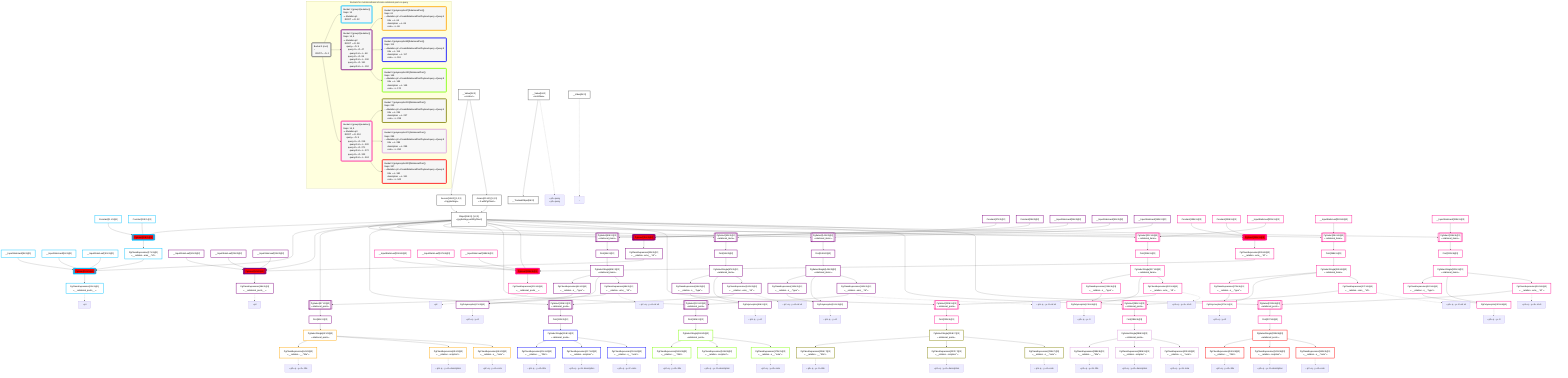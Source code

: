 graph TD
    classDef path fill:#eee,stroke:#000,color:#000
    classDef plan fill:#fff,stroke-width:3px,color:#000
    classDef itemplan fill:#fff,stroke-width:6px,color:#000
    classDef sideeffectplan fill:#f00,stroke-width:6px,color:#000
    classDef bucket fill:#f6f6f6,color:#000,stroke-width:6px,text-align:left


    %% define plans
    __Value0["__Value[0∈0]"]:::plan
    __Value3["__Value[3∈0]<br />ᐸcontextᐳ"]:::plan
    __Value5["__Value[5∈0]<br />ᐸrootValueᐳ"]:::plan
    __TrackedObject6["__TrackedObject[6∈0]"]:::plan
    __InputStaticLeaf8["__InputStaticLeaf[8∈1@1]"]:::plan
    __InputStaticLeaf9["__InputStaticLeaf[9∈1@1]"]:::plan
    __InputStaticLeaf10["__InputStaticLeaf[10∈1@1]"]:::plan
    Constant11["Constant[11∈1@1]"]:::plan
    Constant12["Constant[12∈1@1]"]:::plan
    Access14["Access[14∈0] {1,2,3}<br />ᐸ3.pgSettingsᐳ"]:::plan
    Access15["Access[15∈0] {1,2,3}<br />ᐸ3.withPgClientᐳ"]:::plan
    Object16["Object[16∈0] {1,2,3}<br />ᐸ{pgSettings,withPgClient}ᐳ"]:::plan
    PgInsert13[["PgInsert[13∈1@1]"]]:::sideeffectplan
    PgClassExpression17["PgClassExpression[17∈1@1]<br />ᐸ__relation...ems__.”id”ᐳ"]:::plan
    PgInsert18[["PgInsert[18∈1@1]"]]:::sideeffectplan
    PgClassExpression22["PgClassExpression[22∈1@1]<br />ᐸ__relational_posts__ᐳ"]:::plan
    __InputStaticLeaf24["__InputStaticLeaf[24∈2@2]"]:::plan
    __InputStaticLeaf25["__InputStaticLeaf[25∈2@2]"]:::plan
    __InputStaticLeaf26["__InputStaticLeaf[26∈2@2]"]:::plan
    Constant27["Constant[27∈2@2]"]:::plan
    Constant28["Constant[28∈2@2]"]:::plan
    PgInsert29[["PgInsert[29∈2@2]"]]:::sideeffectplan
    PgClassExpression33["PgClassExpression[33∈2@2]<br />ᐸ__relation...ems__.”id”ᐳ"]:::plan
    PgInsert34[["PgInsert[34∈2@2]"]]:::sideeffectplan
    PgClassExpression38["PgClassExpression[38∈2@2]<br />ᐸ__relational_posts__ᐳ"]:::plan
    __InputStaticLeaf39["__InputStaticLeaf[39∈2@2]"]:::plan
    PgSelect40[["PgSelect[40∈2@2]<br />ᐸrelational_itemsᐳ"]]:::plan
    First44["First[44∈2@2]"]:::plan
    PgSelectSingle45["PgSelectSingle[45∈2@2]<br />ᐸrelational_itemsᐳ"]:::plan
    PgClassExpression46["PgClassExpression[46∈2@2]<br />ᐸ__relation...s__.”type”ᐳ"]:::plan
    PgPolymorphic47["PgPolymorphic[47∈2@2]"]:::plan
    PgClassExpression48["PgClassExpression[48∈2@2]<br />ᐸ__relation...ems__.”id”ᐳ"]:::plan
    PgSelect57[["PgSelect[57∈2@2]<br />ᐸrelational_postsᐳ"]]:::plan
    First61["First[61∈2@2]"]:::plan
    PgSelectSingle62["PgSelectSingle[62∈3@2]<br />ᐸrelational_postsᐳ"]:::plan
    PgClassExpression64["PgClassExpression[64∈3@2]<br />ᐸ__relation...__.”title”ᐳ"]:::plan
    PgClassExpression65["PgClassExpression[65∈3@2]<br />ᐸ__relation...scription”ᐳ"]:::plan
    PgClassExpression66["PgClassExpression[66∈3@2]<br />ᐸ__relation...s__.”note”ᐳ"]:::plan
    __InputStaticLeaf91["__InputStaticLeaf[91∈2@2]"]:::plan
    PgSelect92[["PgSelect[92∈2@2]<br />ᐸrelational_itemsᐳ"]]:::plan
    First96["First[96∈2@2]"]:::plan
    PgSelectSingle97["PgSelectSingle[97∈2@2]<br />ᐸrelational_itemsᐳ"]:::plan
    PgClassExpression98["PgClassExpression[98∈2@2]<br />ᐸ__relation...s__.”type”ᐳ"]:::plan
    PgPolymorphic99["PgPolymorphic[99∈2@2]"]:::plan
    PgClassExpression100["PgClassExpression[100∈2@2]<br />ᐸ__relation...ems__.”id”ᐳ"]:::plan
    PgSelect109[["PgSelect[109∈2@2]<br />ᐸrelational_postsᐳ"]]:::plan
    First113["First[113∈2@2]"]:::plan
    PgSelectSingle114["PgSelectSingle[114∈4@2]<br />ᐸrelational_postsᐳ"]:::plan
    PgClassExpression116["PgClassExpression[116∈4@2]<br />ᐸ__relation...__.”title”ᐳ"]:::plan
    PgClassExpression117["PgClassExpression[117∈4@2]<br />ᐸ__relation...scription”ᐳ"]:::plan
    PgClassExpression118["PgClassExpression[118∈4@2]<br />ᐸ__relation...s__.”note”ᐳ"]:::plan
    __InputStaticLeaf143["__InputStaticLeaf[143∈2@2]"]:::plan
    PgSelect144[["PgSelect[144∈2@2]<br />ᐸrelational_itemsᐳ"]]:::plan
    First148["First[148∈2@2]"]:::plan
    PgSelectSingle149["PgSelectSingle[149∈2@2]<br />ᐸrelational_itemsᐳ"]:::plan
    PgClassExpression150["PgClassExpression[150∈2@2]<br />ᐸ__relation...s__.”type”ᐳ"]:::plan
    PgPolymorphic151["PgPolymorphic[151∈2@2]"]:::plan
    PgClassExpression152["PgClassExpression[152∈2@2]<br />ᐸ__relation...ems__.”id”ᐳ"]:::plan
    PgSelect161[["PgSelect[161∈2@2]<br />ᐸrelational_postsᐳ"]]:::plan
    First165["First[165∈2@2]"]:::plan
    PgSelectSingle166["PgSelectSingle[166∈5@2]<br />ᐸrelational_postsᐳ"]:::plan
    PgClassExpression168["PgClassExpression[168∈5@2]<br />ᐸ__relation...__.”title”ᐳ"]:::plan
    PgClassExpression169["PgClassExpression[169∈5@2]<br />ᐸ__relation...scription”ᐳ"]:::plan
    PgClassExpression170["PgClassExpression[170∈5@2]<br />ᐸ__relation...s__.”note”ᐳ"]:::plan
    __InputStaticLeaf196["__InputStaticLeaf[196∈6@3]"]:::plan
    __InputStaticLeaf197["__InputStaticLeaf[197∈6@3]"]:::plan
    __InputStaticLeaf198["__InputStaticLeaf[198∈6@3]"]:::plan
    Constant199["Constant[199∈6@3]"]:::plan
    Constant200["Constant[200∈6@3]"]:::plan
    PgInsert201[["PgInsert[201∈6@3]"]]:::sideeffectplan
    PgClassExpression205["PgClassExpression[205∈6@3]<br />ᐸ__relation...ems__.”id”ᐳ"]:::plan
    PgInsert206[["PgInsert[206∈6@3]"]]:::sideeffectplan
    PgClassExpression210["PgClassExpression[210∈6@3]<br />ᐸ__relational_posts__ᐳ"]:::plan
    __InputStaticLeaf211["__InputStaticLeaf[211∈6@3]"]:::plan
    PgSelect212[["PgSelect[212∈6@3]<br />ᐸrelational_itemsᐳ"]]:::plan
    First216["First[216∈6@3]"]:::plan
    PgSelectSingle217["PgSelectSingle[217∈6@3]<br />ᐸrelational_itemsᐳ"]:::plan
    PgClassExpression218["PgClassExpression[218∈6@3]<br />ᐸ__relation...s__.”type”ᐳ"]:::plan
    PgPolymorphic219["PgPolymorphic[219∈6@3]"]:::plan
    PgClassExpression220["PgClassExpression[220∈6@3]<br />ᐸ__relation...ems__.”id”ᐳ"]:::plan
    PgSelect229[["PgSelect[229∈6@3]<br />ᐸrelational_postsᐳ"]]:::plan
    First233["First[233∈6@3]"]:::plan
    PgSelectSingle234["PgSelectSingle[234∈7@3]<br />ᐸrelational_postsᐳ"]:::plan
    PgClassExpression236["PgClassExpression[236∈7@3]<br />ᐸ__relation...__.”title”ᐳ"]:::plan
    PgClassExpression237["PgClassExpression[237∈7@3]<br />ᐸ__relation...scription”ᐳ"]:::plan
    PgClassExpression238["PgClassExpression[238∈7@3]<br />ᐸ__relation...s__.”note”ᐳ"]:::plan
    __InputStaticLeaf263["__InputStaticLeaf[263∈6@3]"]:::plan
    PgSelect264[["PgSelect[264∈6@3]<br />ᐸrelational_itemsᐳ"]]:::plan
    First268["First[268∈6@3]"]:::plan
    PgSelectSingle269["PgSelectSingle[269∈6@3]<br />ᐸrelational_itemsᐳ"]:::plan
    PgClassExpression270["PgClassExpression[270∈6@3]<br />ᐸ__relation...s__.”type”ᐳ"]:::plan
    PgPolymorphic271["PgPolymorphic[271∈6@3]"]:::plan
    PgClassExpression272["PgClassExpression[272∈6@3]<br />ᐸ__relation...ems__.”id”ᐳ"]:::plan
    PgSelect281[["PgSelect[281∈6@3]<br />ᐸrelational_postsᐳ"]]:::plan
    First285["First[285∈6@3]"]:::plan
    PgSelectSingle286["PgSelectSingle[286∈8@3]<br />ᐸrelational_postsᐳ"]:::plan
    PgClassExpression288["PgClassExpression[288∈8@3]<br />ᐸ__relation...__.”title”ᐳ"]:::plan
    PgClassExpression289["PgClassExpression[289∈8@3]<br />ᐸ__relation...scription”ᐳ"]:::plan
    PgClassExpression290["PgClassExpression[290∈8@3]<br />ᐸ__relation...s__.”note”ᐳ"]:::plan
    __InputStaticLeaf315["__InputStaticLeaf[315∈6@3]"]:::plan
    PgSelect316[["PgSelect[316∈6@3]<br />ᐸrelational_itemsᐳ"]]:::plan
    First320["First[320∈6@3]"]:::plan
    PgSelectSingle321["PgSelectSingle[321∈6@3]<br />ᐸrelational_itemsᐳ"]:::plan
    PgClassExpression322["PgClassExpression[322∈6@3]<br />ᐸ__relation...s__.”type”ᐳ"]:::plan
    PgPolymorphic323["PgPolymorphic[323∈6@3]"]:::plan
    PgClassExpression324["PgClassExpression[324∈6@3]<br />ᐸ__relation...ems__.”id”ᐳ"]:::plan
    PgSelect333[["PgSelect[333∈6@3]<br />ᐸrelational_postsᐳ"]]:::plan
    First337["First[337∈6@3]"]:::plan
    PgSelectSingle338["PgSelectSingle[338∈9@3]<br />ᐸrelational_postsᐳ"]:::plan
    PgClassExpression340["PgClassExpression[340∈9@3]<br />ᐸ__relation...__.”title”ᐳ"]:::plan
    PgClassExpression341["PgClassExpression[341∈9@3]<br />ᐸ__relation...scription”ᐳ"]:::plan
    PgClassExpression342["PgClassExpression[342∈9@3]<br />ᐸ__relation...s__.”note”ᐳ"]:::plan

    %% plan dependencies
    __Value5 --> __TrackedObject6
    __Value3 --> Access14
    __Value3 --> Access15
    Access14 & Access15 --> Object16
    Object16 & Constant11 & Constant12 --> PgInsert13
    PgInsert13 --> PgClassExpression17
    Object16 & PgClassExpression17 & __InputStaticLeaf8 & __InputStaticLeaf9 & __InputStaticLeaf10 --> PgInsert18
    PgInsert18 --> PgClassExpression22
    Object16 & Constant27 & Constant28 --> PgInsert29
    PgInsert29 --> PgClassExpression33
    Object16 & PgClassExpression33 & __InputStaticLeaf24 & __InputStaticLeaf25 & __InputStaticLeaf26 --> PgInsert34
    PgInsert34 --> PgClassExpression38
    Object16 & __InputStaticLeaf39 --> PgSelect40
    PgSelect40 --> First44
    First44 --> PgSelectSingle45
    PgSelectSingle45 --> PgClassExpression46
    PgSelectSingle45 & PgClassExpression46 --> PgPolymorphic47
    PgSelectSingle45 --> PgClassExpression48
    Object16 & PgClassExpression48 --> PgSelect57
    PgSelect57 --> First61
    First61 --> PgSelectSingle62
    PgSelectSingle62 --> PgClassExpression64
    PgSelectSingle62 --> PgClassExpression65
    PgSelectSingle62 --> PgClassExpression66
    Object16 & __InputStaticLeaf91 --> PgSelect92
    PgSelect92 --> First96
    First96 --> PgSelectSingle97
    PgSelectSingle97 --> PgClassExpression98
    PgSelectSingle97 & PgClassExpression98 --> PgPolymorphic99
    PgSelectSingle97 --> PgClassExpression100
    Object16 & PgClassExpression100 --> PgSelect109
    PgSelect109 --> First113
    First113 --> PgSelectSingle114
    PgSelectSingle114 --> PgClassExpression116
    PgSelectSingle114 --> PgClassExpression117
    PgSelectSingle114 --> PgClassExpression118
    Object16 & __InputStaticLeaf143 --> PgSelect144
    PgSelect144 --> First148
    First148 --> PgSelectSingle149
    PgSelectSingle149 --> PgClassExpression150
    PgSelectSingle149 & PgClassExpression150 --> PgPolymorphic151
    PgSelectSingle149 --> PgClassExpression152
    Object16 & PgClassExpression152 --> PgSelect161
    PgSelect161 --> First165
    First165 --> PgSelectSingle166
    PgSelectSingle166 --> PgClassExpression168
    PgSelectSingle166 --> PgClassExpression169
    PgSelectSingle166 --> PgClassExpression170
    Object16 & Constant199 & Constant200 --> PgInsert201
    PgInsert201 --> PgClassExpression205
    Object16 & PgClassExpression205 & __InputStaticLeaf196 & __InputStaticLeaf197 & __InputStaticLeaf198 --> PgInsert206
    PgInsert206 --> PgClassExpression210
    Object16 & __InputStaticLeaf211 --> PgSelect212
    PgSelect212 --> First216
    First216 --> PgSelectSingle217
    PgSelectSingle217 --> PgClassExpression218
    PgSelectSingle217 & PgClassExpression218 --> PgPolymorphic219
    PgSelectSingle217 --> PgClassExpression220
    Object16 & PgClassExpression220 --> PgSelect229
    PgSelect229 --> First233
    First233 --> PgSelectSingle234
    PgSelectSingle234 --> PgClassExpression236
    PgSelectSingle234 --> PgClassExpression237
    PgSelectSingle234 --> PgClassExpression238
    Object16 & __InputStaticLeaf263 --> PgSelect264
    PgSelect264 --> First268
    First268 --> PgSelectSingle269
    PgSelectSingle269 --> PgClassExpression270
    PgSelectSingle269 & PgClassExpression270 --> PgPolymorphic271
    PgSelectSingle269 --> PgClassExpression272
    Object16 & PgClassExpression272 --> PgSelect281
    PgSelect281 --> First285
    First285 --> PgSelectSingle286
    PgSelectSingle286 --> PgClassExpression288
    PgSelectSingle286 --> PgClassExpression289
    PgSelectSingle286 --> PgClassExpression290
    Object16 & __InputStaticLeaf315 --> PgSelect316
    PgSelect316 --> First320
    First320 --> PgSelectSingle321
    PgSelectSingle321 --> PgClassExpression322
    PgSelectSingle321 & PgClassExpression322 --> PgPolymorphic323
    PgSelectSingle321 --> PgClassExpression324
    Object16 & PgClassExpression324 --> PgSelect333
    PgSelect333 --> First337
    First337 --> PgSelectSingle338
    PgSelectSingle338 --> PgClassExpression340
    PgSelectSingle338 --> PgClassExpression341
    PgSelectSingle338 --> PgClassExpression342

    %% plan-to-path relationships
    P0["~"]
    __Value0 -.-> P0
    P5["ᐳp2ᐳquery<br />ᐳp3ᐳquery"]
    __Value5 -.-> P5
    P22["ᐳp1"]
    PgClassExpression22 -.-> P22
    P38["ᐳp2"]
    PgClassExpression38 -.-> P38
    P47["ᐳp2ᐳq…yᐳi1"]
    PgPolymorphic47 -.-> P47
    P48["ᐳp2ᐳq…yᐳi1ᐳid x5"]
    PgClassExpression48 -.-> P48
    P64["ᐳp2ᐳq…yᐳi1ᐳtitle"]
    PgClassExpression64 -.-> P64
    P65["ᐳp2ᐳq…yᐳi1ᐳdescription"]
    PgClassExpression65 -.-> P65
    P66["ᐳp2ᐳq…yᐳi1ᐳnote"]
    PgClassExpression66 -.-> P66
    P99["ᐳp2ᐳq…yᐳi2"]
    PgPolymorphic99 -.-> P99
    P100["ᐳp2ᐳq…yᐳi2ᐳid x5"]
    PgClassExpression100 -.-> P100
    P116["ᐳp2ᐳq…yᐳi2ᐳtitle"]
    PgClassExpression116 -.-> P116
    P117["ᐳp2ᐳq…yᐳi2ᐳdescription"]
    PgClassExpression117 -.-> P117
    P118["ᐳp2ᐳq…yᐳi2ᐳnote"]
    PgClassExpression118 -.-> P118
    P151["ᐳp2ᐳq…yᐳi3"]
    PgPolymorphic151 -.-> P151
    P152["ᐳp2ᐳq…yᐳi3ᐳid x5"]
    PgClassExpression152 -.-> P152
    P168["ᐳp2ᐳq…yᐳi3ᐳtitle"]
    PgClassExpression168 -.-> P168
    P169["ᐳp2ᐳq…yᐳi3ᐳdescription"]
    PgClassExpression169 -.-> P169
    P170["ᐳp2ᐳq…yᐳi3ᐳnote"]
    PgClassExpression170 -.-> P170
    P210["ᐳp3"]
    PgClassExpression210 -.-> P210
    P219["ᐳp3ᐳq…yᐳi1"]
    PgPolymorphic219 -.-> P219
    P220["ᐳp3ᐳq…yᐳi1ᐳid x5"]
    PgClassExpression220 -.-> P220
    P236["ᐳp3ᐳq…yᐳi1ᐳtitle"]
    PgClassExpression236 -.-> P236
    P237["ᐳp3ᐳq…yᐳi1ᐳdescription"]
    PgClassExpression237 -.-> P237
    P238["ᐳp3ᐳq…yᐳi1ᐳnote"]
    PgClassExpression238 -.-> P238
    P271["ᐳp3ᐳq…yᐳi2"]
    PgPolymorphic271 -.-> P271
    P272["ᐳp3ᐳq…yᐳi2ᐳid x5"]
    PgClassExpression272 -.-> P272
    P288["ᐳp3ᐳq…yᐳi2ᐳtitle"]
    PgClassExpression288 -.-> P288
    P289["ᐳp3ᐳq…yᐳi2ᐳdescription"]
    PgClassExpression289 -.-> P289
    P290["ᐳp3ᐳq…yᐳi2ᐳnote"]
    PgClassExpression290 -.-> P290
    P323["ᐳp3ᐳq…yᐳi3"]
    PgPolymorphic323 -.-> P323
    P324["ᐳp3ᐳq…yᐳi3ᐳid x5"]
    PgClassExpression324 -.-> P324
    P340["ᐳp3ᐳq…yᐳi3ᐳtitle"]
    PgClassExpression340 -.-> P340
    P341["ᐳp3ᐳq…yᐳi3ᐳdescription"]
    PgClassExpression341 -.-> P341
    P342["ᐳp3ᐳq…yᐳi3ᐳnote"]
    PgClassExpression342 -.-> P342

    subgraph "Buckets for mutations/basics/create-relational-post-no-query"
    Bucket0("Bucket 0 (root)<br />~<br />⠀ROOT ᐸ-O- 0"):::bucket
    classDef bucket0 stroke:#696969
    class Bucket0,__Value0,__Value3,__Value5,__TrackedObject6,Access14,Access15,Object16 bucket0
    Bucket1("Bucket 1 (group1[mutation])<br />Deps: 16<br />~ᐳMutation.p1<br />⠀ROOT ᐸ-O- 22"):::bucket
    classDef bucket1 stroke:#00bfff
    class Bucket1,__InputStaticLeaf8,__InputStaticLeaf9,__InputStaticLeaf10,Constant11,Constant12,PgInsert13,PgClassExpression17,PgInsert18,PgClassExpression22 bucket1
    Bucket2("Bucket 2 (group2[mutation])<br />Deps: 16, 5<br />~ᐳMutation.p2<br />⠀ROOT ᐸ-O- 38<br />⠀⠀query ᐸ-O- 5<br />⠀⠀⠀query.i1 ᐸ-O- 47<br />⠀⠀⠀⠀query.i1.id ᐸ-L- 48<br />⠀⠀⠀query.i2 ᐸ-O- 99<br />⠀⠀⠀⠀query.i2.id ᐸ-L- 100<br />⠀⠀⠀query.i3 ᐸ-O- 151<br />⠀⠀⠀⠀query.i3.id ᐸ-L- 152"):::bucket
    classDef bucket2 stroke:#7f007f
    class Bucket2,__InputStaticLeaf24,__InputStaticLeaf25,__InputStaticLeaf26,Constant27,Constant28,PgInsert29,PgClassExpression33,PgInsert34,PgClassExpression38,__InputStaticLeaf39,PgSelect40,First44,PgSelectSingle45,PgClassExpression46,PgPolymorphic47,PgClassExpression48,PgSelect57,First61,__InputStaticLeaf91,PgSelect92,First96,PgSelectSingle97,PgClassExpression98,PgPolymorphic99,PgClassExpression100,PgSelect109,First113,__InputStaticLeaf143,PgSelect144,First148,PgSelectSingle149,PgClassExpression150,PgPolymorphic151,PgClassExpression152,PgSelect161,First165 bucket2
    Bucket3("Bucket 3 (polymorphic47[RelationalPost])<br />Deps: 61<br />~ᐳMutation.p2ᐳCreateRelationalPostPayload.queryᐳQuery.i1<br />⠀⠀title ᐸ-L- 64<br />⠀⠀description ᐸ-L- 65<br />⠀⠀note ᐸ-L- 66"):::bucket
    classDef bucket3 stroke:#ffa500
    class Bucket3,PgSelectSingle62,PgClassExpression64,PgClassExpression65,PgClassExpression66 bucket3
    Bucket4("Bucket 4 (polymorphic99[RelationalPost])<br />Deps: 113<br />~ᐳMutation.p2ᐳCreateRelationalPostPayload.queryᐳQuery.i2<br />⠀⠀title ᐸ-L- 116<br />⠀⠀description ᐸ-L- 117<br />⠀⠀note ᐸ-L- 118"):::bucket
    classDef bucket4 stroke:#0000ff
    class Bucket4,PgSelectSingle114,PgClassExpression116,PgClassExpression117,PgClassExpression118 bucket4
    Bucket5("Bucket 5 (polymorphic151[RelationalPost])<br />Deps: 165<br />~ᐳMutation.p2ᐳCreateRelationalPostPayload.queryᐳQuery.i3<br />⠀⠀title ᐸ-L- 168<br />⠀⠀description ᐸ-L- 169<br />⠀⠀note ᐸ-L- 170"):::bucket
    classDef bucket5 stroke:#7fff00
    class Bucket5,PgSelectSingle166,PgClassExpression168,PgClassExpression169,PgClassExpression170 bucket5
    Bucket6("Bucket 6 (group3[mutation])<br />Deps: 16, 5<br />~ᐳMutation.p3<br />⠀ROOT ᐸ-O- 210<br />⠀⠀query ᐸ-O- 5<br />⠀⠀⠀query.i1 ᐸ-O- 219<br />⠀⠀⠀⠀query.i1.id ᐸ-L- 220<br />⠀⠀⠀query.i2 ᐸ-O- 271<br />⠀⠀⠀⠀query.i2.id ᐸ-L- 272<br />⠀⠀⠀query.i3 ᐸ-O- 323<br />⠀⠀⠀⠀query.i3.id ᐸ-L- 324"):::bucket
    classDef bucket6 stroke:#ff1493
    class Bucket6,__InputStaticLeaf196,__InputStaticLeaf197,__InputStaticLeaf198,Constant199,Constant200,PgInsert201,PgClassExpression205,PgInsert206,PgClassExpression210,__InputStaticLeaf211,PgSelect212,First216,PgSelectSingle217,PgClassExpression218,PgPolymorphic219,PgClassExpression220,PgSelect229,First233,__InputStaticLeaf263,PgSelect264,First268,PgSelectSingle269,PgClassExpression270,PgPolymorphic271,PgClassExpression272,PgSelect281,First285,__InputStaticLeaf315,PgSelect316,First320,PgSelectSingle321,PgClassExpression322,PgPolymorphic323,PgClassExpression324,PgSelect333,First337 bucket6
    Bucket7("Bucket 7 (polymorphic219[RelationalPost])<br />Deps: 233<br />~ᐳMutation.p3ᐳCreateRelationalPostPayload.queryᐳQuery.i1<br />⠀⠀title ᐸ-L- 236<br />⠀⠀description ᐸ-L- 237<br />⠀⠀note ᐸ-L- 238"):::bucket
    classDef bucket7 stroke:#808000
    class Bucket7,PgSelectSingle234,PgClassExpression236,PgClassExpression237,PgClassExpression238 bucket7
    Bucket8("Bucket 8 (polymorphic271[RelationalPost])<br />Deps: 285<br />~ᐳMutation.p3ᐳCreateRelationalPostPayload.queryᐳQuery.i2<br />⠀⠀title ᐸ-L- 288<br />⠀⠀description ᐸ-L- 289<br />⠀⠀note ᐸ-L- 290"):::bucket
    classDef bucket8 stroke:#dda0dd
    class Bucket8,PgSelectSingle286,PgClassExpression288,PgClassExpression289,PgClassExpression290 bucket8
    Bucket9("Bucket 9 (polymorphic323[RelationalPost])<br />Deps: 337<br />~ᐳMutation.p3ᐳCreateRelationalPostPayload.queryᐳQuery.i3<br />⠀⠀title ᐸ-L- 340<br />⠀⠀description ᐸ-L- 341<br />⠀⠀note ᐸ-L- 342"):::bucket
    classDef bucket9 stroke:#ff0000
    class Bucket9,PgSelectSingle338,PgClassExpression340,PgClassExpression341,PgClassExpression342 bucket9
    Bucket0 --> Bucket1 & Bucket2 & Bucket6
    Bucket2 --> Bucket3 & Bucket4 & Bucket5
    Bucket6 --> Bucket7 & Bucket8 & Bucket9
    end